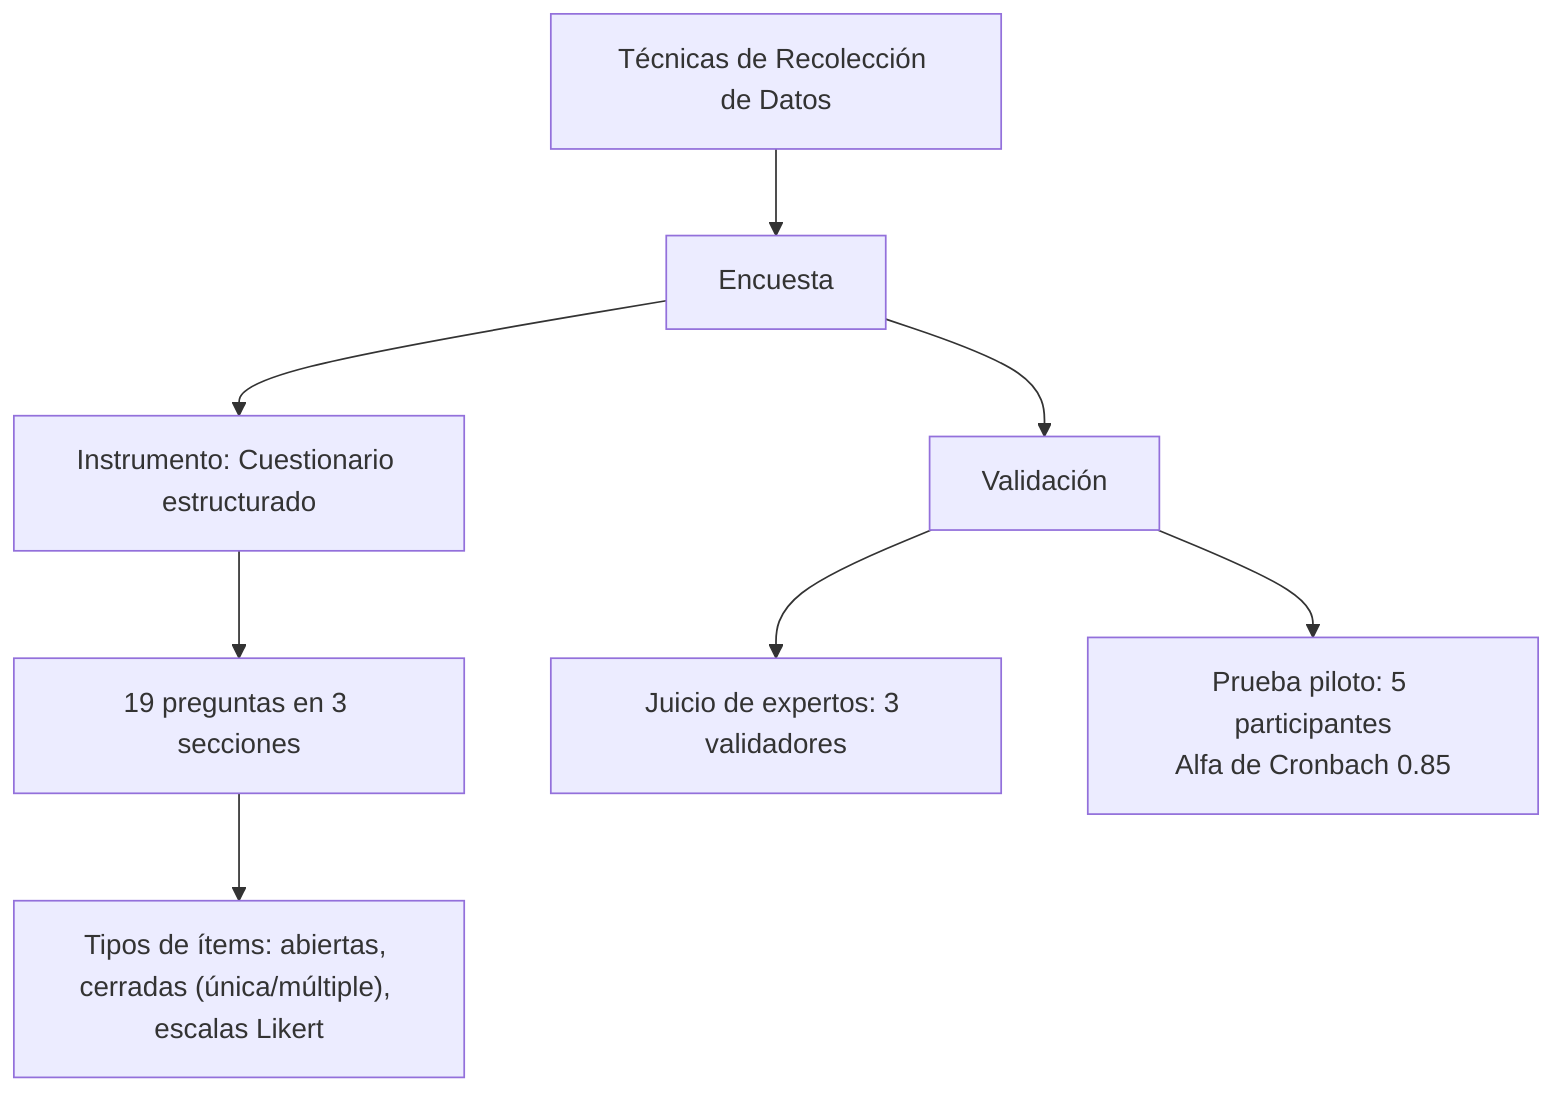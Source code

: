 flowchart TD
  A[Técnicas de Recolección de Datos]
  A --> B[Encuesta]
  B --> C[Instrumento: Cuestionario estructurado]
  C --> D[19 preguntas en 3 secciones]
  D --> D1["Tipos de ítems: abiertas, cerradas (única/múltiple), escalas Likert"]
  B --> F[Validación]
  F --> G["Juicio de expertos: 3 validadores"]
  F --> H["Prueba piloto: 5 participantes<br/>Alfa de Cronbach 0.85"]